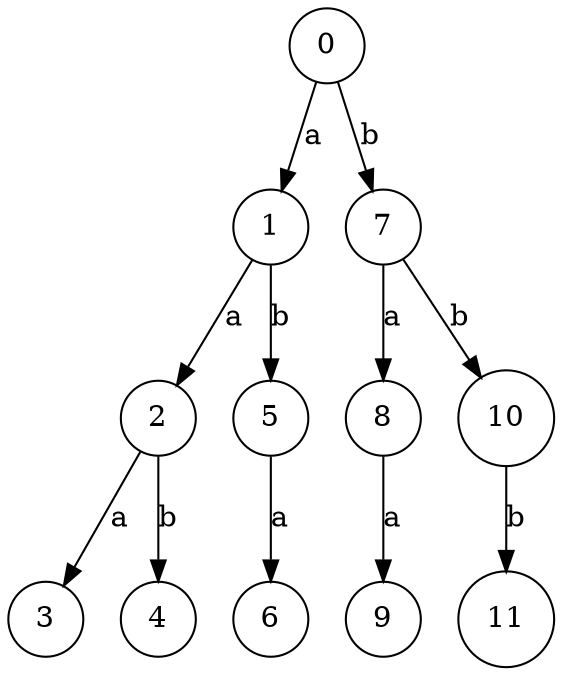 digraph Tree {
	rankdir=TB;
	node [shape = circle];
0 -> 1[label = "a" ];
1 -> 2[label = "a" ];
2 -> 3[label = "a" ];
2 -> 4[label = "b" ];
1 -> 5[label = "b" ];
5 -> 6[label = "a" ];
0 -> 7[label = "b" ];
7 -> 8[label = "a" ];
8 -> 9[label = "a" ];
7 -> 10[label = "b" ];
10 -> 11[label = "b" ];
}